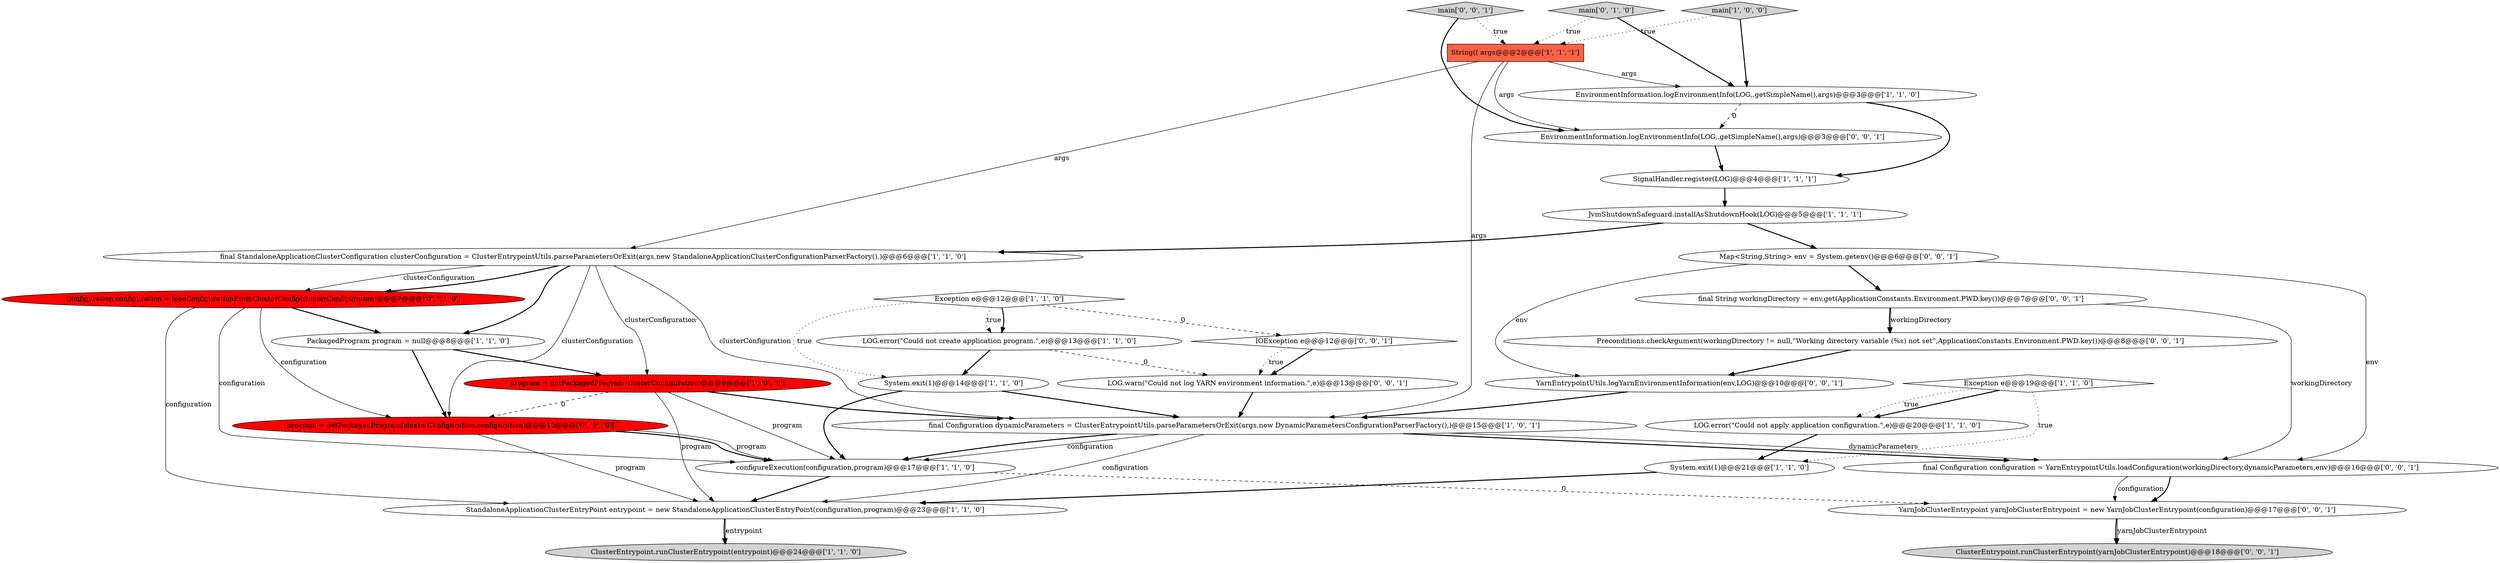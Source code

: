 digraph {
8 [style = filled, label = "LOG.error(\"Could not create application program.\",e)@@@13@@@['1', '1', '0']", fillcolor = white, shape = ellipse image = "AAA0AAABBB1BBB"];
23 [style = filled, label = "Map<String,String> env = System.getenv()@@@6@@@['0', '0', '1']", fillcolor = white, shape = ellipse image = "AAA0AAABBB3BBB"];
15 [style = filled, label = "SignalHandler.register(LOG)@@@4@@@['1', '1', '1']", fillcolor = white, shape = ellipse image = "AAA0AAABBB1BBB"];
2 [style = filled, label = "System.exit(1)@@@14@@@['1', '1', '0']", fillcolor = white, shape = ellipse image = "AAA0AAABBB1BBB"];
16 [style = filled, label = "JvmShutdownSafeguard.installAsShutdownHook(LOG)@@@5@@@['1', '1', '1']", fillcolor = white, shape = ellipse image = "AAA0AAABBB1BBB"];
3 [style = filled, label = "LOG.error(\"Could not apply application configuration.\",e)@@@20@@@['1', '1', '0']", fillcolor = white, shape = ellipse image = "AAA0AAABBB1BBB"];
4 [style = filled, label = "main['1', '0', '0']", fillcolor = lightgray, shape = diamond image = "AAA0AAABBB1BBB"];
20 [style = filled, label = "main['0', '1', '0']", fillcolor = lightgray, shape = diamond image = "AAA0AAABBB2BBB"];
5 [style = filled, label = "StandaloneApplicationClusterEntryPoint entrypoint = new StandaloneApplicationClusterEntryPoint(configuration,program)@@@23@@@['1', '1', '0']", fillcolor = white, shape = ellipse image = "AAA0AAABBB1BBB"];
6 [style = filled, label = "program = getPackagedProgram(clusterConfiguration)@@@9@@@['1', '0', '0']", fillcolor = red, shape = ellipse image = "AAA1AAABBB1BBB"];
25 [style = filled, label = "Preconditions.checkArgument(workingDirectory != null,\"Working directory variable (%s) not set\",ApplicationConstants.Environment.PWD.key())@@@8@@@['0', '0', '1']", fillcolor = white, shape = ellipse image = "AAA0AAABBB3BBB"];
14 [style = filled, label = "PackagedProgram program = null@@@8@@@['1', '1', '0']", fillcolor = white, shape = ellipse image = "AAA0AAABBB1BBB"];
19 [style = filled, label = "program = getPackagedProgram(clusterConfiguration,configuration)@@@10@@@['0', '1', '0']", fillcolor = red, shape = ellipse image = "AAA1AAABBB2BBB"];
31 [style = filled, label = "final Configuration configuration = YarnEntrypointUtils.loadConfiguration(workingDirectory,dynamicParameters,env)@@@16@@@['0', '0', '1']", fillcolor = white, shape = ellipse image = "AAA0AAABBB3BBB"];
21 [style = filled, label = "main['0', '0', '1']", fillcolor = lightgray, shape = diamond image = "AAA0AAABBB3BBB"];
7 [style = filled, label = "final StandaloneApplicationClusterConfiguration clusterConfiguration = ClusterEntrypointUtils.parseParametersOrExit(args,new StandaloneApplicationClusterConfigurationParserFactory(),)@@@6@@@['1', '1', '0']", fillcolor = white, shape = ellipse image = "AAA0AAABBB1BBB"];
30 [style = filled, label = "ClusterEntrypoint.runClusterEntrypoint(yarnJobClusterEntrypoint)@@@18@@@['0', '0', '1']", fillcolor = lightgray, shape = ellipse image = "AAA0AAABBB3BBB"];
1 [style = filled, label = "ClusterEntrypoint.runClusterEntrypoint(entrypoint)@@@24@@@['1', '1', '0']", fillcolor = lightgray, shape = ellipse image = "AAA0AAABBB1BBB"];
17 [style = filled, label = "Exception e@@@12@@@['1', '1', '0']", fillcolor = white, shape = diamond image = "AAA0AAABBB1BBB"];
9 [style = filled, label = "Exception e@@@19@@@['1', '1', '0']", fillcolor = white, shape = diamond image = "AAA0AAABBB1BBB"];
29 [style = filled, label = "LOG.warn(\"Could not log YARN environment information.\",e)@@@13@@@['0', '0', '1']", fillcolor = white, shape = ellipse image = "AAA0AAABBB3BBB"];
10 [style = filled, label = "EnvironmentInformation.logEnvironmentInfo(LOG,.getSimpleName(),args)@@@3@@@['1', '1', '0']", fillcolor = white, shape = ellipse image = "AAA0AAABBB1BBB"];
27 [style = filled, label = "final String workingDirectory = env.get(ApplicationConstants.Environment.PWD.key())@@@7@@@['0', '0', '1']", fillcolor = white, shape = ellipse image = "AAA0AAABBB3BBB"];
26 [style = filled, label = "IOException e@@@12@@@['0', '0', '1']", fillcolor = white, shape = diamond image = "AAA0AAABBB3BBB"];
11 [style = filled, label = "final Configuration dynamicParameters = ClusterEntrypointUtils.parseParametersOrExit(args,new DynamicParametersConfigurationParserFactory(),)@@@15@@@['1', '0', '1']", fillcolor = white, shape = ellipse image = "AAA0AAABBB1BBB"];
13 [style = filled, label = "String(( args@@@2@@@['1', '1', '1']", fillcolor = tomato, shape = box image = "AAA0AAABBB1BBB"];
22 [style = filled, label = "YarnEntrypointUtils.logYarnEnvironmentInformation(env,LOG)@@@10@@@['0', '0', '1']", fillcolor = white, shape = ellipse image = "AAA0AAABBB3BBB"];
12 [style = filled, label = "System.exit(1)@@@21@@@['1', '1', '0']", fillcolor = white, shape = ellipse image = "AAA0AAABBB1BBB"];
28 [style = filled, label = "YarnJobClusterEntrypoint yarnJobClusterEntrypoint = new YarnJobClusterEntrypoint(configuration)@@@17@@@['0', '0', '1']", fillcolor = white, shape = ellipse image = "AAA0AAABBB3BBB"];
18 [style = filled, label = "Configuration configuration = loadConfigurationFromClusterConfig(clusterConfiguration)@@@7@@@['0', '1', '0']", fillcolor = red, shape = ellipse image = "AAA1AAABBB2BBB"];
0 [style = filled, label = "configureExecution(configuration,program)@@@17@@@['1', '1', '0']", fillcolor = white, shape = ellipse image = "AAA0AAABBB1BBB"];
24 [style = filled, label = "EnvironmentInformation.logEnvironmentInfo(LOG,.getSimpleName(),args)@@@3@@@['0', '0', '1']", fillcolor = white, shape = ellipse image = "AAA0AAABBB3BBB"];
17->8 [style = bold, label=""];
23->22 [style = solid, label="env"];
4->10 [style = bold, label=""];
11->5 [style = solid, label="configuration"];
13->7 [style = solid, label="args"];
19->5 [style = solid, label="program"];
9->12 [style = dotted, label="true"];
7->6 [style = solid, label="clusterConfiguration"];
23->31 [style = solid, label="env"];
10->15 [style = bold, label=""];
6->0 [style = solid, label="program"];
12->5 [style = bold, label=""];
23->27 [style = bold, label=""];
25->22 [style = bold, label=""];
6->5 [style = solid, label="program"];
24->15 [style = bold, label=""];
28->30 [style = bold, label=""];
11->0 [style = solid, label="configuration"];
7->19 [style = solid, label="clusterConfiguration"];
13->11 [style = solid, label="args"];
26->29 [style = bold, label=""];
7->18 [style = solid, label="clusterConfiguration"];
16->7 [style = bold, label=""];
14->19 [style = bold, label=""];
21->24 [style = bold, label=""];
18->19 [style = solid, label="configuration"];
27->25 [style = solid, label="workingDirectory"];
16->23 [style = bold, label=""];
3->12 [style = bold, label=""];
15->16 [style = bold, label=""];
0->28 [style = dashed, label="0"];
28->30 [style = solid, label="yarnJobClusterEntrypoint"];
19->0 [style = bold, label=""];
20->10 [style = bold, label=""];
7->14 [style = bold, label=""];
4->13 [style = dotted, label="true"];
11->31 [style = bold, label=""];
5->1 [style = bold, label=""];
17->8 [style = dotted, label="true"];
11->0 [style = bold, label=""];
2->0 [style = bold, label=""];
29->11 [style = bold, label=""];
8->2 [style = bold, label=""];
13->10 [style = solid, label="args"];
19->0 [style = solid, label="program"];
13->24 [style = solid, label="args"];
31->28 [style = solid, label="configuration"];
6->11 [style = bold, label=""];
6->19 [style = dashed, label="0"];
11->31 [style = solid, label="dynamicParameters"];
7->18 [style = bold, label=""];
9->3 [style = bold, label=""];
26->29 [style = dotted, label="true"];
20->13 [style = dotted, label="true"];
21->13 [style = dotted, label="true"];
17->2 [style = dotted, label="true"];
17->26 [style = dashed, label="0"];
18->0 [style = solid, label="configuration"];
31->28 [style = bold, label=""];
9->3 [style = dotted, label="true"];
18->5 [style = solid, label="configuration"];
18->14 [style = bold, label=""];
14->6 [style = bold, label=""];
2->11 [style = bold, label=""];
27->25 [style = bold, label=""];
22->11 [style = bold, label=""];
10->24 [style = dashed, label="0"];
8->29 [style = dashed, label="0"];
0->5 [style = bold, label=""];
5->1 [style = solid, label="entrypoint"];
27->31 [style = solid, label="workingDirectory"];
7->11 [style = solid, label="clusterConfiguration"];
}
